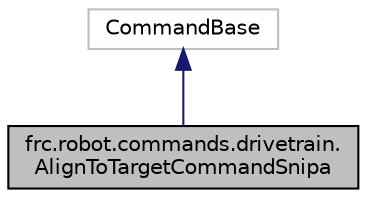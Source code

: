 digraph "frc.robot.commands.drivetrain.AlignToTargetCommandSnipa"
{
  edge [fontname="Helvetica",fontsize="10",labelfontname="Helvetica",labelfontsize="10"];
  node [fontname="Helvetica",fontsize="10",shape=record];
  Node0 [label="frc.robot.commands.drivetrain.\lAlignToTargetCommandSnipa",height=0.2,width=0.4,color="black", fillcolor="grey75", style="filled", fontcolor="black"];
  Node1 -> Node0 [dir="back",color="midnightblue",fontsize="10",style="solid",fontname="Helvetica"];
  Node1 [label="CommandBase",height=0.2,width=0.4,color="grey75", fillcolor="white", style="filled"];
}

